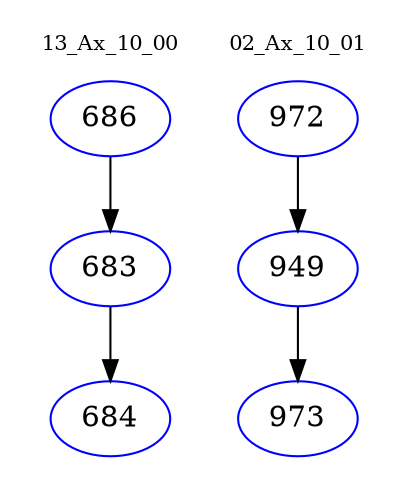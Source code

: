 digraph{
subgraph cluster_0 {
color = white
label = "13_Ax_10_00";
fontsize=10;
T0_686 [label="686", color="blue"]
T0_686 -> T0_683 [color="black"]
T0_683 [label="683", color="blue"]
T0_683 -> T0_684 [color="black"]
T0_684 [label="684", color="blue"]
}
subgraph cluster_1 {
color = white
label = "02_Ax_10_01";
fontsize=10;
T1_972 [label="972", color="blue"]
T1_972 -> T1_949 [color="black"]
T1_949 [label="949", color="blue"]
T1_949 -> T1_973 [color="black"]
T1_973 [label="973", color="blue"]
}
}
